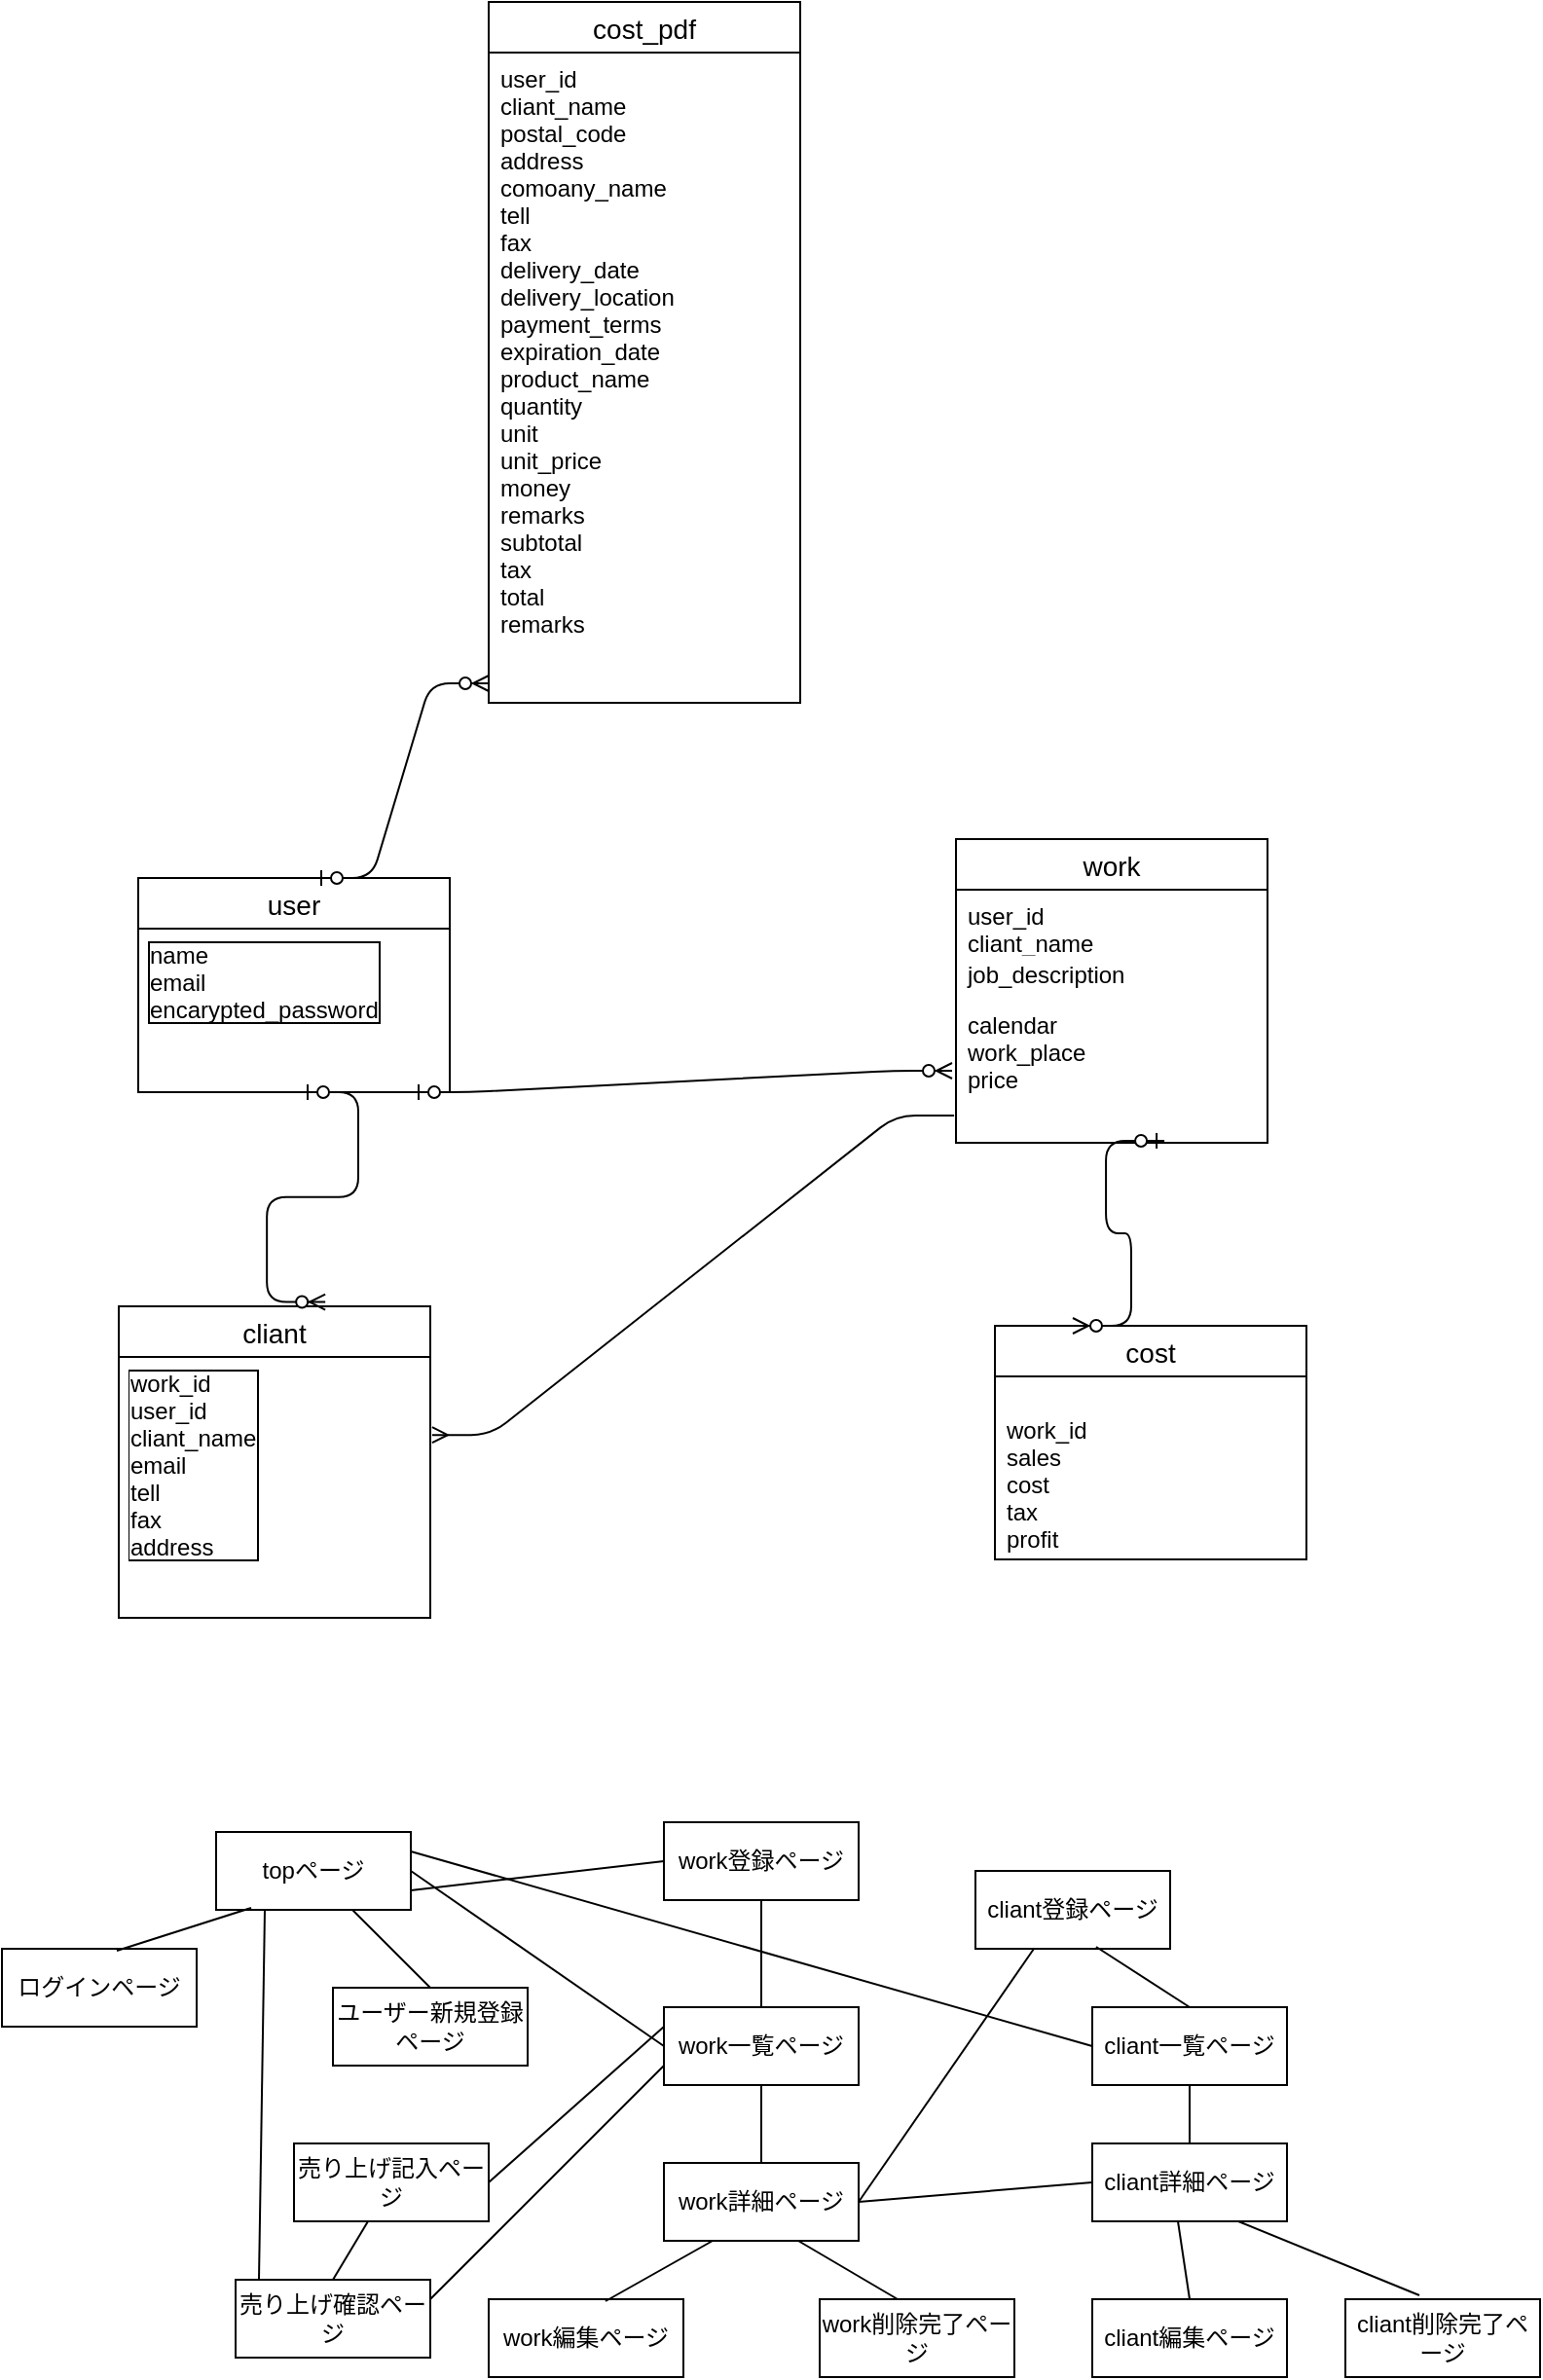 <mxfile>
    <diagram id="yJ9SsiIRHeM1nKARXppO" name="ページ1">
        <mxGraphModel dx="728" dy="1080" grid="1" gridSize="10" guides="0" tooltips="1" connect="0" arrows="0" fold="1" page="0" pageScale="1" pageWidth="827" pageHeight="1169" background="none" math="0" shadow="0">
            <root>
                <mxCell id="0"/>
                <mxCell id="1" parent="0"/>
                <mxCell id="2" value="cliant" style="swimlane;fontStyle=0;childLayout=stackLayout;horizontal=1;startSize=26;horizontalStack=0;resizeParent=1;resizeParentMax=0;resizeLast=0;collapsible=1;marginBottom=0;align=center;fontSize=14;" parent="1" vertex="1">
                    <mxGeometry x="70" y="320" width="160" height="160" as="geometry"/>
                </mxCell>
                <mxCell id="4" value="work_id&#10;user_id&#10;cliant_name&#10;email&#10;tell&#10;fax&#10;address&#10;&#10;" style="text;strokeColor=none;fillColor=none;spacingLeft=4;spacingRight=4;overflow=hidden;rotatable=0;points=[[0,0.5],[1,0.5]];portConstraint=eastwest;fontSize=12;labelBorderColor=#000000;" parent="2" vertex="1">
                    <mxGeometry y="26" width="160" height="134" as="geometry"/>
                </mxCell>
                <mxCell id="6" value="user" style="swimlane;fontStyle=0;childLayout=stackLayout;horizontal=1;startSize=26;horizontalStack=0;resizeParent=1;resizeParentMax=0;resizeLast=0;collapsible=1;marginBottom=0;align=center;fontSize=14;" parent="1" vertex="1">
                    <mxGeometry x="80" y="100" width="160" height="110" as="geometry"/>
                </mxCell>
                <mxCell id="9" value="name&#10;email&#10;encarypted_password&#10;&#10;" style="text;strokeColor=none;fillColor=none;spacingLeft=4;spacingRight=4;overflow=hidden;rotatable=0;points=[[0,0.5],[1,0.5]];portConstraint=eastwest;fontSize=12;labelBorderColor=#000000;" parent="6" vertex="1">
                    <mxGeometry y="26" width="160" height="84" as="geometry"/>
                </mxCell>
                <mxCell id="10" value="work" style="swimlane;fontStyle=0;childLayout=stackLayout;horizontal=1;startSize=26;horizontalStack=0;resizeParent=1;resizeParentMax=0;resizeLast=0;collapsible=1;marginBottom=0;align=center;fontSize=14;" parent="1" vertex="1">
                    <mxGeometry x="500" y="80" width="160" height="156" as="geometry"/>
                </mxCell>
                <mxCell id="11" value="user_id&#10;cliant_name" style="text;strokeColor=none;fillColor=none;spacingLeft=4;spacingRight=4;overflow=hidden;rotatable=0;points=[[0,0.5],[1,0.5]];portConstraint=eastwest;fontSize=12;" parent="10" vertex="1">
                    <mxGeometry y="26" width="160" height="30" as="geometry"/>
                </mxCell>
                <mxCell id="12" value="job_description" style="text;strokeColor=none;fillColor=none;spacingLeft=4;spacingRight=4;overflow=hidden;rotatable=0;points=[[0,0.5],[1,0.5]];portConstraint=eastwest;fontSize=12;" parent="10" vertex="1">
                    <mxGeometry y="56" width="160" height="26" as="geometry"/>
                </mxCell>
                <mxCell id="13" value="calendar&#10;work_place&#10;price" style="text;strokeColor=none;fillColor=none;spacingLeft=4;spacingRight=4;overflow=hidden;rotatable=0;points=[[0,0.5],[1,0.5]];portConstraint=eastwest;fontSize=12;" parent="10" vertex="1">
                    <mxGeometry y="82" width="160" height="74" as="geometry"/>
                </mxCell>
                <mxCell id="14" value="cost" style="swimlane;fontStyle=0;childLayout=stackLayout;horizontal=1;startSize=26;horizontalStack=0;resizeParent=1;resizeParentMax=0;resizeLast=0;collapsible=1;marginBottom=0;align=center;fontSize=14;" parent="1" vertex="1">
                    <mxGeometry x="520" y="330" width="160" height="120" as="geometry"/>
                </mxCell>
                <mxCell id="15" value="&#10;work_id&#10;sales&#10;cost&#10;tax&#10;profit&#10;" style="text;strokeColor=none;fillColor=none;spacingLeft=4;spacingRight=4;overflow=hidden;rotatable=0;points=[[0,0.5],[1,0.5]];portConstraint=eastwest;fontSize=12;" parent="14" vertex="1">
                    <mxGeometry y="26" width="160" height="94" as="geometry"/>
                </mxCell>
                <mxCell id="17" value="" style="edgeStyle=entityRelationEdgeStyle;fontSize=12;html=1;endArrow=ERzeroToMany;startArrow=ERzeroToOne;" parent="1" edge="1">
                    <mxGeometry width="100" height="100" relative="1" as="geometry">
                        <mxPoint x="220" y="210" as="sourcePoint"/>
                        <mxPoint x="498" y="199" as="targetPoint"/>
                    </mxGeometry>
                </mxCell>
                <mxCell id="18" value="" style="edgeStyle=entityRelationEdgeStyle;fontSize=12;html=1;endArrow=ERzeroToMany;startArrow=ERzeroToOne;entryX=0.25;entryY=0;entryDx=0;entryDy=0;exitX=0.669;exitY=0.986;exitDx=0;exitDy=0;exitPerimeter=0;" parent="1" source="13" target="14" edge="1">
                    <mxGeometry width="100" height="100" relative="1" as="geometry">
                        <mxPoint x="620" y="238" as="sourcePoint"/>
                        <mxPoint x="470" y="300" as="targetPoint"/>
                    </mxGeometry>
                </mxCell>
                <mxCell id="23" value="cliant登録ページ" style="whiteSpace=wrap;html=1;align=center;" parent="1" vertex="1">
                    <mxGeometry x="510" y="610" width="100" height="40" as="geometry"/>
                </mxCell>
                <mxCell id="24" value="work一覧ページ" style="whiteSpace=wrap;html=1;align=center;" parent="1" vertex="1">
                    <mxGeometry x="350" y="680" width="100" height="40" as="geometry"/>
                </mxCell>
                <mxCell id="25" value="work登録ページ" style="whiteSpace=wrap;html=1;align=center;" parent="1" vertex="1">
                    <mxGeometry x="350" y="585" width="100" height="40" as="geometry"/>
                </mxCell>
                <mxCell id="26" value="ユーザー新規登録ページ" style="whiteSpace=wrap;html=1;align=center;" parent="1" vertex="1">
                    <mxGeometry x="180" y="670" width="100" height="40" as="geometry"/>
                </mxCell>
                <mxCell id="27" value="ログインページ" style="whiteSpace=wrap;html=1;align=center;" parent="1" vertex="1">
                    <mxGeometry x="10" y="650" width="100" height="40" as="geometry"/>
                </mxCell>
                <mxCell id="28" value="cliant一覧ページ" style="whiteSpace=wrap;html=1;align=center;" parent="1" vertex="1">
                    <mxGeometry x="570" y="680" width="100" height="40" as="geometry"/>
                </mxCell>
                <mxCell id="29" value="cliant詳細ページ" style="whiteSpace=wrap;html=1;align=center;" parent="1" vertex="1">
                    <mxGeometry x="570" y="750" width="100" height="40" as="geometry"/>
                </mxCell>
                <mxCell id="30" value="work詳細ページ" style="whiteSpace=wrap;html=1;align=center;" parent="1" vertex="1">
                    <mxGeometry x="350" y="760" width="100" height="40" as="geometry"/>
                </mxCell>
                <mxCell id="31" value="topページ" style="whiteSpace=wrap;html=1;align=center;" parent="1" vertex="1">
                    <mxGeometry x="120" y="590" width="100" height="40" as="geometry"/>
                </mxCell>
                <mxCell id="32" value="cliant編集ページ" style="whiteSpace=wrap;html=1;align=center;" parent="1" vertex="1">
                    <mxGeometry x="570" y="830" width="100" height="40" as="geometry"/>
                </mxCell>
                <mxCell id="33" value="work編集ページ" style="whiteSpace=wrap;html=1;align=center;" parent="1" vertex="1">
                    <mxGeometry x="260" y="830" width="100" height="40" as="geometry"/>
                </mxCell>
                <mxCell id="34" value="cliant削除完了ページ" style="whiteSpace=wrap;html=1;align=center;" parent="1" vertex="1">
                    <mxGeometry x="700" y="830" width="100" height="40" as="geometry"/>
                </mxCell>
                <mxCell id="35" value="work削除完了ページ" style="whiteSpace=wrap;html=1;align=center;" parent="1" vertex="1">
                    <mxGeometry x="430" y="830" width="100" height="40" as="geometry"/>
                </mxCell>
                <mxCell id="36" value="売り上げ記入ページ" style="whiteSpace=wrap;html=1;align=center;" parent="1" vertex="1">
                    <mxGeometry x="160" y="750" width="100" height="40" as="geometry"/>
                </mxCell>
                <mxCell id="37" value="売り上げ確認ページ" style="whiteSpace=wrap;html=1;align=center;" parent="1" vertex="1">
                    <mxGeometry x="130" y="820" width="100" height="40" as="geometry"/>
                </mxCell>
                <mxCell id="43" value="" style="endArrow=none;html=1;rounded=0;exitX=0.5;exitY=0;exitDx=0;exitDy=0;" parent="1" source="26" target="31" edge="1">
                    <mxGeometry relative="1" as="geometry">
                        <mxPoint x="330" y="720" as="sourcePoint"/>
                        <mxPoint x="198" y="634" as="targetPoint"/>
                    </mxGeometry>
                </mxCell>
                <mxCell id="44" value="" style="endArrow=none;html=1;rounded=0;exitX=0.18;exitY=0.975;exitDx=0;exitDy=0;exitPerimeter=0;entryX=0.59;entryY=0.025;entryDx=0;entryDy=0;entryPerimeter=0;" parent="1" source="31" target="27" edge="1">
                    <mxGeometry relative="1" as="geometry">
                        <mxPoint x="310" y="860" as="sourcePoint"/>
                        <mxPoint x="330" y="860" as="targetPoint"/>
                    </mxGeometry>
                </mxCell>
                <mxCell id="45" value="" style="endArrow=none;html=1;rounded=0;entryX=1;entryY=0.75;entryDx=0;entryDy=0;exitX=0;exitY=0.5;exitDx=0;exitDy=0;" parent="1" source="25" target="31" edge="1">
                    <mxGeometry relative="1" as="geometry">
                        <mxPoint x="310" y="860" as="sourcePoint"/>
                        <mxPoint x="470" y="860" as="targetPoint"/>
                    </mxGeometry>
                </mxCell>
                <mxCell id="46" value="" style="endArrow=none;html=1;rounded=0;entryX=0.5;entryY=1;entryDx=0;entryDy=0;exitX=0.5;exitY=0;exitDx=0;exitDy=0;" parent="1" source="24" target="25" edge="1">
                    <mxGeometry relative="1" as="geometry">
                        <mxPoint x="390" y="680" as="sourcePoint"/>
                        <mxPoint x="410" y="860" as="targetPoint"/>
                    </mxGeometry>
                </mxCell>
                <mxCell id="47" value="" style="endArrow=none;html=1;rounded=0;exitX=0.5;exitY=1;exitDx=0;exitDy=0;entryX=0.5;entryY=0;entryDx=0;entryDy=0;" parent="1" source="24" target="30" edge="1">
                    <mxGeometry relative="1" as="geometry">
                        <mxPoint x="310" y="860" as="sourcePoint"/>
                        <mxPoint x="470" y="860" as="targetPoint"/>
                    </mxGeometry>
                </mxCell>
                <mxCell id="48" value="" style="endArrow=none;html=1;rounded=0;exitX=0.69;exitY=1;exitDx=0;exitDy=0;exitPerimeter=0;entryX=0.4;entryY=0;entryDx=0;entryDy=0;entryPerimeter=0;" parent="1" source="30" target="35" edge="1">
                    <mxGeometry relative="1" as="geometry">
                        <mxPoint x="310" y="860" as="sourcePoint"/>
                        <mxPoint x="470" y="860" as="targetPoint"/>
                    </mxGeometry>
                </mxCell>
                <mxCell id="49" value="" style="endArrow=none;html=1;rounded=0;exitX=0.25;exitY=1;exitDx=0;exitDy=0;entryX=0.6;entryY=0.025;entryDx=0;entryDy=0;entryPerimeter=0;" parent="1" source="30" target="33" edge="1">
                    <mxGeometry relative="1" as="geometry">
                        <mxPoint x="310" y="860" as="sourcePoint"/>
                        <mxPoint x="470" y="860" as="targetPoint"/>
                    </mxGeometry>
                </mxCell>
                <mxCell id="50" value="" style="endArrow=none;html=1;rounded=0;exitX=1;exitY=0.5;exitDx=0;exitDy=0;" parent="1" source="30" edge="1">
                    <mxGeometry relative="1" as="geometry">
                        <mxPoint x="470" y="860" as="sourcePoint"/>
                        <mxPoint x="540" y="650" as="targetPoint"/>
                    </mxGeometry>
                </mxCell>
                <mxCell id="51" value="" style="endArrow=none;html=1;rounded=0;entryX=0;entryY=0.5;entryDx=0;entryDy=0;" parent="1" target="29" edge="1">
                    <mxGeometry relative="1" as="geometry">
                        <mxPoint x="450" y="780" as="sourcePoint"/>
                        <mxPoint x="630" y="860" as="targetPoint"/>
                    </mxGeometry>
                </mxCell>
                <mxCell id="52" value="" style="endArrow=none;html=1;rounded=0;exitX=0.62;exitY=0.975;exitDx=0;exitDy=0;exitPerimeter=0;entryX=0.5;entryY=0;entryDx=0;entryDy=0;" parent="1" source="23" target="28" edge="1">
                    <mxGeometry relative="1" as="geometry">
                        <mxPoint x="570" y="660" as="sourcePoint"/>
                        <mxPoint x="630" y="860" as="targetPoint"/>
                    </mxGeometry>
                </mxCell>
                <mxCell id="53" value="" style="endArrow=none;html=1;rounded=0;exitX=0.5;exitY=1;exitDx=0;exitDy=0;" parent="1" source="28" edge="1">
                    <mxGeometry relative="1" as="geometry">
                        <mxPoint x="470" y="860" as="sourcePoint"/>
                        <mxPoint x="620" y="750" as="targetPoint"/>
                    </mxGeometry>
                </mxCell>
                <mxCell id="54" value="" style="endArrow=none;html=1;rounded=0;exitX=0.44;exitY=1;exitDx=0;exitDy=0;exitPerimeter=0;entryX=0.5;entryY=0;entryDx=0;entryDy=0;" parent="1" source="29" target="32" edge="1">
                    <mxGeometry relative="1" as="geometry">
                        <mxPoint x="470" y="860" as="sourcePoint"/>
                        <mxPoint x="630" y="860" as="targetPoint"/>
                    </mxGeometry>
                </mxCell>
                <mxCell id="55" value="" style="endArrow=none;html=1;rounded=0;exitX=0.75;exitY=1;exitDx=0;exitDy=0;entryX=0.38;entryY=-0.05;entryDx=0;entryDy=0;entryPerimeter=0;" parent="1" source="29" target="34" edge="1">
                    <mxGeometry relative="1" as="geometry">
                        <mxPoint x="470" y="860" as="sourcePoint"/>
                        <mxPoint x="630" y="860" as="targetPoint"/>
                    </mxGeometry>
                </mxCell>
                <mxCell id="56" value="" style="endArrow=none;html=1;rounded=0;exitX=1;exitY=0.5;exitDx=0;exitDy=0;entryX=0;entryY=0.25;entryDx=0;entryDy=0;" parent="1" source="36" target="24" edge="1">
                    <mxGeometry relative="1" as="geometry">
                        <mxPoint x="260" y="860" as="sourcePoint"/>
                        <mxPoint x="420" y="860" as="targetPoint"/>
                    </mxGeometry>
                </mxCell>
                <mxCell id="57" value="" style="endArrow=none;html=1;rounded=0;entryX=0.5;entryY=0;entryDx=0;entryDy=0;" parent="1" source="36" target="37" edge="1">
                    <mxGeometry relative="1" as="geometry">
                        <mxPoint x="260" y="860" as="sourcePoint"/>
                        <mxPoint x="420" y="860" as="targetPoint"/>
                    </mxGeometry>
                </mxCell>
                <mxCell id="58" value="" style="endArrow=none;html=1;rounded=0;exitX=1;exitY=0.25;exitDx=0;exitDy=0;entryX=0;entryY=0.75;entryDx=0;entryDy=0;" parent="1" source="37" target="24" edge="1">
                    <mxGeometry relative="1" as="geometry">
                        <mxPoint x="260" y="860" as="sourcePoint"/>
                        <mxPoint x="420" y="860" as="targetPoint"/>
                    </mxGeometry>
                </mxCell>
                <mxCell id="59" value="" style="endArrow=none;html=1;rounded=0;exitX=1;exitY=0.5;exitDx=0;exitDy=0;entryX=0;entryY=0.5;entryDx=0;entryDy=0;" parent="1" source="31" target="24" edge="1">
                    <mxGeometry relative="1" as="geometry">
                        <mxPoint x="260" y="860" as="sourcePoint"/>
                        <mxPoint x="420" y="860" as="targetPoint"/>
                    </mxGeometry>
                </mxCell>
                <mxCell id="62" value="" style="endArrow=none;html=1;rounded=0;exitX=0.25;exitY=1;exitDx=0;exitDy=0;" parent="1" source="31" edge="1">
                    <mxGeometry relative="1" as="geometry">
                        <mxPoint x="250" y="730" as="sourcePoint"/>
                        <mxPoint x="142" y="820" as="targetPoint"/>
                    </mxGeometry>
                </mxCell>
                <mxCell id="63" value="" style="endArrow=none;html=1;rounded=0;exitX=1;exitY=0.25;exitDx=0;exitDy=0;entryX=0;entryY=0.5;entryDx=0;entryDy=0;" parent="1" source="31" target="28" edge="1">
                    <mxGeometry relative="1" as="geometry">
                        <mxPoint x="350" y="730" as="sourcePoint"/>
                        <mxPoint x="550" y="710" as="targetPoint"/>
                    </mxGeometry>
                </mxCell>
                <mxCell id="64" value="" style="edgeStyle=entityRelationEdgeStyle;fontSize=12;html=1;endArrow=ERzeroToMany;startArrow=ERzeroToOne;entryX=0.663;entryY=-0.014;entryDx=0;entryDy=0;entryPerimeter=0;" parent="1" target="2" edge="1">
                    <mxGeometry width="100" height="100" relative="1" as="geometry">
                        <mxPoint x="163" y="210" as="sourcePoint"/>
                        <mxPoint x="450" y="320" as="targetPoint"/>
                    </mxGeometry>
                </mxCell>
                <mxCell id="66" value="" style="edgeStyle=entityRelationEdgeStyle;fontSize=12;html=1;endArrow=ERmany;entryX=1.006;entryY=0.299;entryDx=0;entryDy=0;entryPerimeter=0;exitX=-0.006;exitY=0.811;exitDx=0;exitDy=0;exitPerimeter=0;" parent="1" source="13" target="4" edge="1">
                    <mxGeometry width="100" height="100" relative="1" as="geometry">
                        <mxPoint x="450" y="340" as="sourcePoint"/>
                        <mxPoint x="380" y="240" as="targetPoint"/>
                    </mxGeometry>
                </mxCell>
                <mxCell id="67" value="cost_pdf" style="swimlane;fontStyle=0;childLayout=stackLayout;horizontal=1;startSize=26;horizontalStack=0;resizeParent=1;resizeParentMax=0;resizeLast=0;collapsible=1;marginBottom=0;align=center;fontSize=14;" vertex="1" parent="1">
                    <mxGeometry x="260" y="-350" width="160" height="360" as="geometry"/>
                </mxCell>
                <mxCell id="70" value="user_id&#10;cliant_name&#10;postal_code&#10;address&#10;comoany_name&#10;tell&#10;fax&#10;delivery_date&#10;delivery_location&#10;payment_terms&#10;expiration_date&#10;product_name&#10;quantity&#10;unit&#10;unit_price&#10;money&#10;remarks&#10;subtotal&#10;tax&#10;total&#10;remarks&#10;&#10;" style="text;strokeColor=none;fillColor=none;spacingLeft=4;spacingRight=4;overflow=hidden;rotatable=0;points=[[0,0.5],[1,0.5]];portConstraint=eastwest;fontSize=12;" vertex="1" parent="67">
                    <mxGeometry y="26" width="160" height="334" as="geometry"/>
                </mxCell>
                <mxCell id="71" value="" style="edgeStyle=entityRelationEdgeStyle;fontSize=12;html=1;endArrow=ERzeroToMany;startArrow=ERzeroToOne;" edge="1" parent="1">
                    <mxGeometry width="100" height="100" relative="1" as="geometry">
                        <mxPoint x="170" y="100" as="sourcePoint"/>
                        <mxPoint x="260" as="targetPoint"/>
                    </mxGeometry>
                </mxCell>
            </root>
        </mxGraphModel>
    </diagram>
</mxfile>

